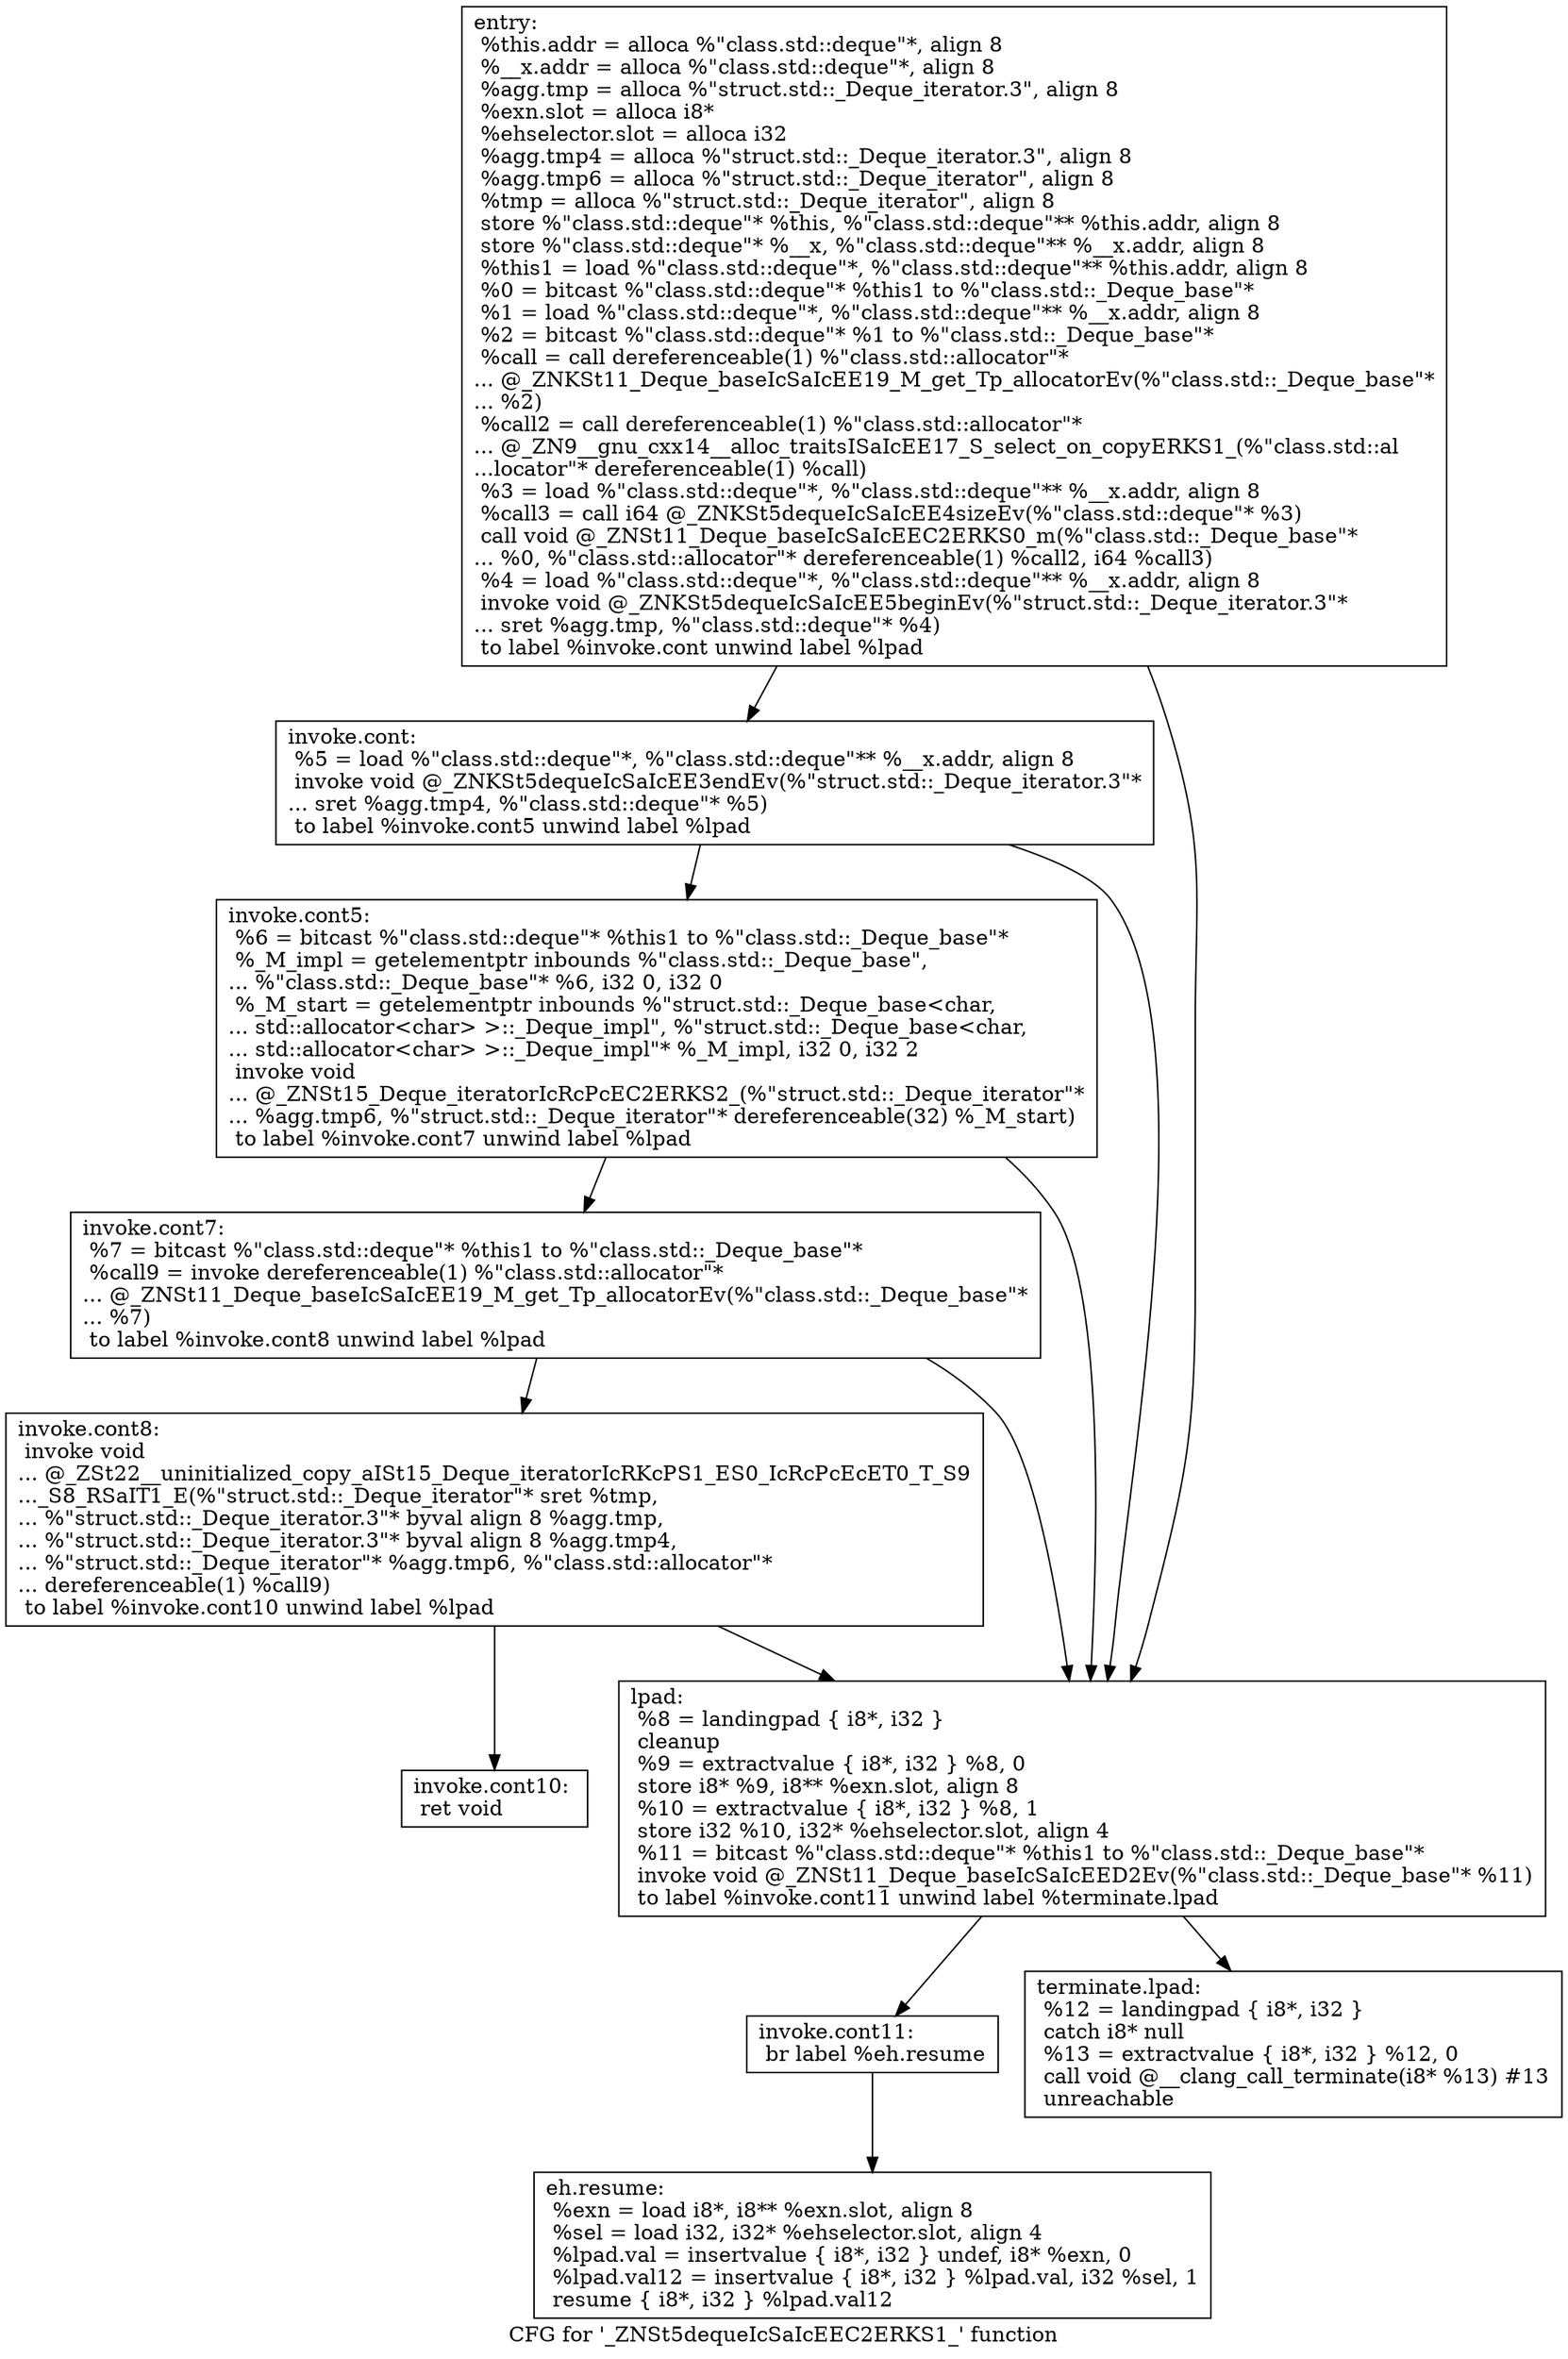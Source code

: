 digraph "CFG for '_ZNSt5dequeIcSaIcEEC2ERKS1_' function" {
	label="CFG for '_ZNSt5dequeIcSaIcEEC2ERKS1_' function";

	Node0x6b8d4d0 [shape=record,label="{entry:\l  %this.addr = alloca %\"class.std::deque\"*, align 8\l  %__x.addr = alloca %\"class.std::deque\"*, align 8\l  %agg.tmp = alloca %\"struct.std::_Deque_iterator.3\", align 8\l  %exn.slot = alloca i8*\l  %ehselector.slot = alloca i32\l  %agg.tmp4 = alloca %\"struct.std::_Deque_iterator.3\", align 8\l  %agg.tmp6 = alloca %\"struct.std::_Deque_iterator\", align 8\l  %tmp = alloca %\"struct.std::_Deque_iterator\", align 8\l  store %\"class.std::deque\"* %this, %\"class.std::deque\"** %this.addr, align 8\l  store %\"class.std::deque\"* %__x, %\"class.std::deque\"** %__x.addr, align 8\l  %this1 = load %\"class.std::deque\"*, %\"class.std::deque\"** %this.addr, align 8\l  %0 = bitcast %\"class.std::deque\"* %this1 to %\"class.std::_Deque_base\"*\l  %1 = load %\"class.std::deque\"*, %\"class.std::deque\"** %__x.addr, align 8\l  %2 = bitcast %\"class.std::deque\"* %1 to %\"class.std::_Deque_base\"*\l  %call = call dereferenceable(1) %\"class.std::allocator\"*\l... @_ZNKSt11_Deque_baseIcSaIcEE19_M_get_Tp_allocatorEv(%\"class.std::_Deque_base\"*\l... %2)\l  %call2 = call dereferenceable(1) %\"class.std::allocator\"*\l... @_ZN9__gnu_cxx14__alloc_traitsISaIcEE17_S_select_on_copyERKS1_(%\"class.std::al\l...locator\"* dereferenceable(1) %call)\l  %3 = load %\"class.std::deque\"*, %\"class.std::deque\"** %__x.addr, align 8\l  %call3 = call i64 @_ZNKSt5dequeIcSaIcEE4sizeEv(%\"class.std::deque\"* %3)\l  call void @_ZNSt11_Deque_baseIcSaIcEEC2ERKS0_m(%\"class.std::_Deque_base\"*\l... %0, %\"class.std::allocator\"* dereferenceable(1) %call2, i64 %call3)\l  %4 = load %\"class.std::deque\"*, %\"class.std::deque\"** %__x.addr, align 8\l  invoke void @_ZNKSt5dequeIcSaIcEE5beginEv(%\"struct.std::_Deque_iterator.3\"*\l... sret %agg.tmp, %\"class.std::deque\"* %4)\l          to label %invoke.cont unwind label %lpad\l}"];
	Node0x6b8d4d0 -> Node0x6b8e680;
	Node0x6b8d4d0 -> Node0x6b8e730;
	Node0x6b8e680 [shape=record,label="{invoke.cont:                                      \l  %5 = load %\"class.std::deque\"*, %\"class.std::deque\"** %__x.addr, align 8\l  invoke void @_ZNKSt5dequeIcSaIcEE3endEv(%\"struct.std::_Deque_iterator.3\"*\l... sret %agg.tmp4, %\"class.std::deque\"* %5)\l          to label %invoke.cont5 unwind label %lpad\l}"];
	Node0x6b8e680 -> Node0x6b8eab0;
	Node0x6b8e680 -> Node0x6b8e730;
	Node0x6b8eab0 [shape=record,label="{invoke.cont5:                                     \l  %6 = bitcast %\"class.std::deque\"* %this1 to %\"class.std::_Deque_base\"*\l  %_M_impl = getelementptr inbounds %\"class.std::_Deque_base\",\l... %\"class.std::_Deque_base\"* %6, i32 0, i32 0\l  %_M_start = getelementptr inbounds %\"struct.std::_Deque_base\<char,\l... std::allocator\<char\> \>::_Deque_impl\", %\"struct.std::_Deque_base\<char,\l... std::allocator\<char\> \>::_Deque_impl\"* %_M_impl, i32 0, i32 2\l  invoke void\l... @_ZNSt15_Deque_iteratorIcRcPcEC2ERKS2_(%\"struct.std::_Deque_iterator\"*\l... %agg.tmp6, %\"struct.std::_Deque_iterator\"* dereferenceable(32) %_M_start)\l          to label %invoke.cont7 unwind label %lpad\l}"];
	Node0x6b8eab0 -> Node0x6b8efb0;
	Node0x6b8eab0 -> Node0x6b8e730;
	Node0x6b8efb0 [shape=record,label="{invoke.cont7:                                     \l  %7 = bitcast %\"class.std::deque\"* %this1 to %\"class.std::_Deque_base\"*\l  %call9 = invoke dereferenceable(1) %\"class.std::allocator\"*\l... @_ZNSt11_Deque_baseIcSaIcEE19_M_get_Tp_allocatorEv(%\"class.std::_Deque_base\"*\l... %7)\l          to label %invoke.cont8 unwind label %lpad\l}"];
	Node0x6b8efb0 -> Node0x6b8f210;
	Node0x6b8efb0 -> Node0x6b8e730;
	Node0x6b8f210 [shape=record,label="{invoke.cont8:                                     \l  invoke void\l... @_ZSt22__uninitialized_copy_aISt15_Deque_iteratorIcRKcPS1_ES0_IcRcPcEcET0_T_S9\l..._S8_RSaIT1_E(%\"struct.std::_Deque_iterator\"* sret %tmp,\l... %\"struct.std::_Deque_iterator.3\"* byval align 8 %agg.tmp,\l... %\"struct.std::_Deque_iterator.3\"* byval align 8 %agg.tmp4,\l... %\"struct.std::_Deque_iterator\"* %agg.tmp6, %\"class.std::allocator\"*\l... dereferenceable(1) %call9)\l          to label %invoke.cont10 unwind label %lpad\l}"];
	Node0x6b8f210 -> Node0x6b8f490;
	Node0x6b8f210 -> Node0x6b8e730;
	Node0x6b8f490 [shape=record,label="{invoke.cont10:                                    \l  ret void\l}"];
	Node0x6b8e730 [shape=record,label="{lpad:                                             \l  %8 = landingpad \{ i8*, i32 \}\l          cleanup\l  %9 = extractvalue \{ i8*, i32 \} %8, 0\l  store i8* %9, i8** %exn.slot, align 8\l  %10 = extractvalue \{ i8*, i32 \} %8, 1\l  store i32 %10, i32* %ehselector.slot, align 4\l  %11 = bitcast %\"class.std::deque\"* %this1 to %\"class.std::_Deque_base\"*\l  invoke void @_ZNSt11_Deque_baseIcSaIcEED2Ev(%\"class.std::_Deque_base\"* %11)\l          to label %invoke.cont11 unwind label %terminate.lpad\l}"];
	Node0x6b8e730 -> Node0x6b8e630;
	Node0x6b8e730 -> Node0x6b8dc90;
	Node0x6b8e630 [shape=record,label="{invoke.cont11:                                    \l  br label %eh.resume\l}"];
	Node0x6b8e630 -> Node0x6b8ff40;
	Node0x6b8ff40 [shape=record,label="{eh.resume:                                        \l  %exn = load i8*, i8** %exn.slot, align 8\l  %sel = load i32, i32* %ehselector.slot, align 4\l  %lpad.val = insertvalue \{ i8*, i32 \} undef, i8* %exn, 0\l  %lpad.val12 = insertvalue \{ i8*, i32 \} %lpad.val, i32 %sel, 1\l  resume \{ i8*, i32 \} %lpad.val12\l}"];
	Node0x6b8dc90 [shape=record,label="{terminate.lpad:                                   \l  %12 = landingpad \{ i8*, i32 \}\l          catch i8* null\l  %13 = extractvalue \{ i8*, i32 \} %12, 0\l  call void @__clang_call_terminate(i8* %13) #13\l  unreachable\l}"];
}
